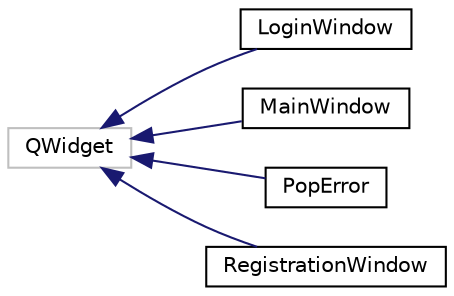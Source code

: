 digraph "Graphical Class Hierarchy"
{
  edge [fontname="Helvetica",fontsize="10",labelfontname="Helvetica",labelfontsize="10"];
  node [fontname="Helvetica",fontsize="10",shape=record];
  rankdir="LR";
  Node1 [label="QWidget",height=0.2,width=0.4,color="grey75", fillcolor="white", style="filled"];
  Node1 -> Node2 [dir="back",color="midnightblue",fontsize="10",style="solid",fontname="Helvetica"];
  Node2 [label="LoginWindow",height=0.2,width=0.4,color="black", fillcolor="white", style="filled",URL="$classLoginWindow.html",tooltip="LoginWindow class which creates the GUI for login window. "];
  Node1 -> Node3 [dir="back",color="midnightblue",fontsize="10",style="solid",fontname="Helvetica"];
  Node3 [label="MainWindow",height=0.2,width=0.4,color="black", fillcolor="white", style="filled",URL="$classMainWindow.html",tooltip=".... "];
  Node1 -> Node4 [dir="back",color="midnightblue",fontsize="10",style="solid",fontname="Helvetica"];
  Node4 [label="PopError",height=0.2,width=0.4,color="black", fillcolor="white", style="filled",URL="$classPopError.html",tooltip=".... "];
  Node1 -> Node5 [dir="back",color="midnightblue",fontsize="10",style="solid",fontname="Helvetica"];
  Node5 [label="RegistrationWindow",height=0.2,width=0.4,color="black", fillcolor="white", style="filled",URL="$classRegistrationWindow.html",tooltip="RegistrationWindow class which creates the GUI for login window. "];
}

